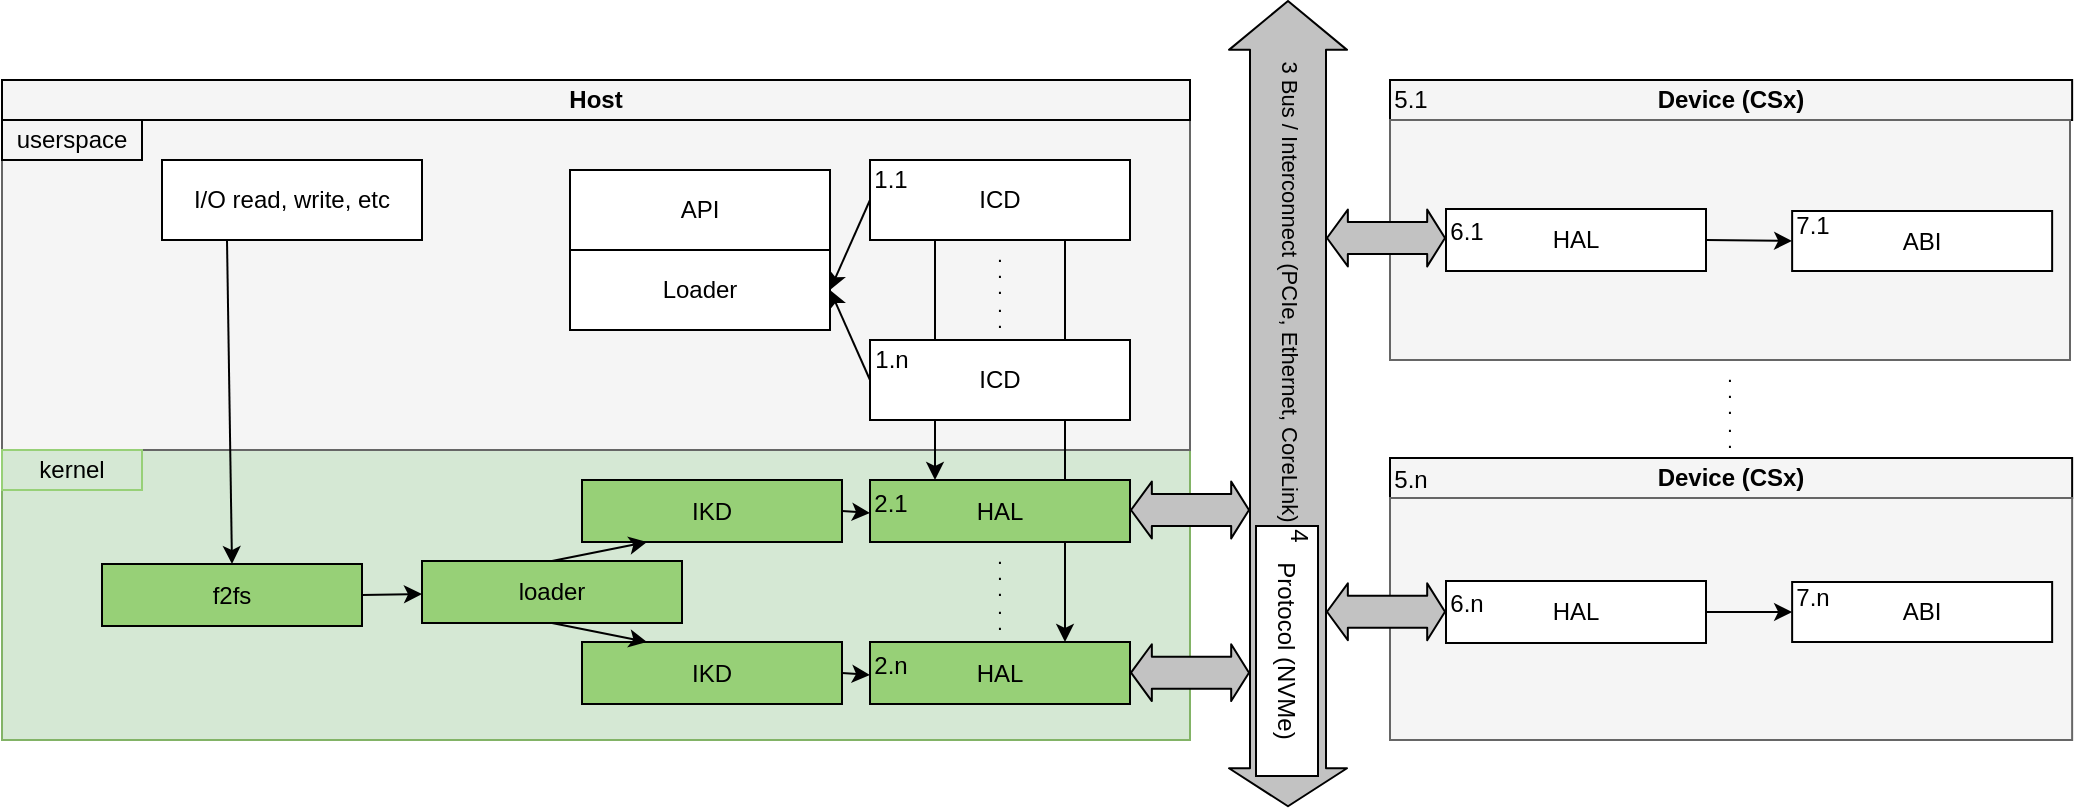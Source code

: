 <mxfile version="15.0.6" type="device"><diagram id="S2L_fBp9i6U7t1u01zK_" name="Page-1"><mxGraphModel dx="1660" dy="418" grid="1" gridSize="10" guides="1" tooltips="1" connect="1" arrows="1" fold="1" page="1" pageScale="1" pageWidth="850" pageHeight="1100" math="0" shadow="0"><root><mxCell id="0"/><mxCell id="1" parent="0"/><mxCell id="i_0_BjyM4eRB5BnsNZBt-20" value="" style="rounded=0;whiteSpace=wrap;html=1;fillColor=#d5e8d4;strokeColor=#82b366;" parent="1" vertex="1"><mxGeometry x="-220" y="265" width="594" height="145" as="geometry"/></mxCell><mxCell id="i_0_BjyM4eRB5BnsNZBt-16" value="" style="rounded=0;whiteSpace=wrap;html=1;strokeColor=#666666;fontColor=#333333;fillColor=#F5F5F5;" parent="1" vertex="1"><mxGeometry x="-220" y="100" width="594" height="165" as="geometry"/></mxCell><mxCell id="i_0_BjyM4eRB5BnsNZBt-1" value="" style="group" parent="1" vertex="1" connectable="0"><mxGeometry x="64" y="125" width="130" height="40" as="geometry"/></mxCell><mxCell id="i_0_BjyM4eRB5BnsNZBt-2" value="&lt;div&gt;API&lt;/div&gt;" style="rounded=0;whiteSpace=wrap;html=1;" parent="i_0_BjyM4eRB5BnsNZBt-1" vertex="1"><mxGeometry width="130" height="40" as="geometry"/></mxCell><mxCell id="i_0_BjyM4eRB5BnsNZBt-4" value="" style="group" parent="1" vertex="1" connectable="0"><mxGeometry x="64" y="165" width="130" height="40" as="geometry"/></mxCell><mxCell id="i_0_BjyM4eRB5BnsNZBt-5" value="Loader" style="rounded=0;whiteSpace=wrap;html=1;" parent="i_0_BjyM4eRB5BnsNZBt-4" vertex="1"><mxGeometry width="130" height="40" as="geometry"/></mxCell><mxCell id="i_0_BjyM4eRB5BnsNZBt-10" value="" style="group" parent="1" vertex="1" connectable="0"><mxGeometry x="214" y="120" width="130" height="40" as="geometry"/></mxCell><mxCell id="i_0_BjyM4eRB5BnsNZBt-11" value="ICD" style="rounded=0;whiteSpace=wrap;html=1;" parent="i_0_BjyM4eRB5BnsNZBt-10" vertex="1"><mxGeometry width="130" height="40" as="geometry"/></mxCell><mxCell id="i_0_BjyM4eRB5BnsNZBt-12" value="&lt;div&gt;1.1&lt;/div&gt;" style="rounded=0;whiteSpace=wrap;html=1;labelBackgroundColor=none;strokeColor=none;fillColor=none;" parent="i_0_BjyM4eRB5BnsNZBt-10" vertex="1"><mxGeometry width="20.8" height="20" as="geometry"/></mxCell><mxCell id="i_0_BjyM4eRB5BnsNZBt-13" value="&lt;p style=&quot;line-height: 50%&quot;&gt;&lt;/p&gt;&lt;div&gt;.&lt;/div&gt;&lt;div&gt;.&lt;/div&gt;&lt;div&gt;.&lt;/div&gt;&lt;div&gt;.&lt;/div&gt;&lt;div&gt;.&lt;br&gt;&lt;/div&gt;&lt;p&gt;&lt;/p&gt;" style="text;html=1;strokeColor=none;fillColor=none;align=center;verticalAlign=middle;whiteSpace=wrap;rounded=0;dashed=1;fontSize=7;spacing=0;fontStyle=1" parent="1" vertex="1"><mxGeometry x="214" y="160" width="130" height="50" as="geometry"/></mxCell><mxCell id="i_0_BjyM4eRB5BnsNZBt-14" value="" style="endArrow=classic;html=1;fillColor=#ffffff;fontSize=10;exitX=0;exitY=0.5;exitDx=0;exitDy=0;entryX=1;entryY=0.5;entryDx=0;entryDy=0;" parent="1" source="i_0_BjyM4eRB5BnsNZBt-8" target="i_0_BjyM4eRB5BnsNZBt-5" edge="1"><mxGeometry width="50" height="50" relative="1" as="geometry"><mxPoint x="233" y="210" as="sourcePoint"/><mxPoint x="233" y="280" as="targetPoint"/><Array as="points"/></mxGeometry></mxCell><mxCell id="i_0_BjyM4eRB5BnsNZBt-15" value="" style="endArrow=classic;html=1;fillColor=#ffffff;fontSize=10;exitX=0;exitY=0.5;exitDx=0;exitDy=0;entryX=1;entryY=0.5;entryDx=0;entryDy=0;" parent="1" source="i_0_BjyM4eRB5BnsNZBt-11" target="i_0_BjyM4eRB5BnsNZBt-5" edge="1"><mxGeometry width="50" height="50" relative="1" as="geometry"><mxPoint x="224" y="210" as="sourcePoint"/><mxPoint x="144" y="160" as="targetPoint"/><Array as="points"/></mxGeometry></mxCell><mxCell id="i_0_BjyM4eRB5BnsNZBt-27" value="" style="endArrow=classic;html=1;fillColor=#ffffff;fontSize=10;exitX=0.25;exitY=0;exitDx=0;exitDy=0;entryX=0.25;entryY=0;entryDx=0;entryDy=0;" parent="1" source="i_0_BjyM4eRB5BnsNZBt-13" target="i_0_BjyM4eRB5BnsNZBt-22" edge="1"><mxGeometry width="50" height="50" relative="1" as="geometry"><mxPoint x="184" y="210" as="sourcePoint"/><mxPoint x="184" y="280" as="targetPoint"/><Array as="points"/></mxGeometry></mxCell><mxCell id="i_0_BjyM4eRB5BnsNZBt-24" value="" style="group;fillColor=#97D077;" parent="1" vertex="1" connectable="0"><mxGeometry x="214" y="361" width="130" height="31.5" as="geometry"/></mxCell><mxCell id="i_0_BjyM4eRB5BnsNZBt-25" value="HAL" style="rounded=0;whiteSpace=wrap;html=1;fillColor=#97D077;" parent="i_0_BjyM4eRB5BnsNZBt-24" vertex="1"><mxGeometry width="130" height="31" as="geometry"/></mxCell><mxCell id="i_0_BjyM4eRB5BnsNZBt-26" value="&lt;div&gt;2.n&lt;/div&gt;" style="rounded=0;whiteSpace=wrap;html=1;labelBackgroundColor=none;strokeColor=none;fillColor=none;" parent="i_0_BjyM4eRB5BnsNZBt-24" vertex="1"><mxGeometry y="1.5" width="20.8" height="20" as="geometry"/></mxCell><mxCell id="i_0_BjyM4eRB5BnsNZBt-28" value="" style="endArrow=classic;html=1;fillColor=#ffffff;fontSize=10;exitX=0.75;exitY=0;exitDx=0;exitDy=0;entryX=0.75;entryY=0;entryDx=0;entryDy=0;" parent="1" source="i_0_BjyM4eRB5BnsNZBt-13" target="i_0_BjyM4eRB5BnsNZBt-25" edge="1"><mxGeometry width="50" height="50" relative="1" as="geometry"><mxPoint x="256.5" y="130" as="sourcePoint"/><mxPoint x="256.5" y="290" as="targetPoint"/><Array as="points"/></mxGeometry></mxCell><mxCell id="i_0_BjyM4eRB5BnsNZBt-21" value="" style="group" parent="1" vertex="1" connectable="0"><mxGeometry x="214" y="280" width="130" height="31" as="geometry"/></mxCell><mxCell id="i_0_BjyM4eRB5BnsNZBt-22" value="HAL" style="rounded=0;whiteSpace=wrap;html=1;fillColor=#97D077;" parent="i_0_BjyM4eRB5BnsNZBt-21" vertex="1"><mxGeometry width="130" height="31" as="geometry"/></mxCell><mxCell id="i_0_BjyM4eRB5BnsNZBt-23" value="&lt;div&gt;2.1&lt;/div&gt;" style="rounded=0;whiteSpace=wrap;html=1;labelBackgroundColor=none;strokeColor=none;fillColor=none;" parent="i_0_BjyM4eRB5BnsNZBt-21" vertex="1"><mxGeometry y="1.5" width="20.8" height="20" as="geometry"/></mxCell><mxCell id="i_0_BjyM4eRB5BnsNZBt-7" value="" style="group" parent="1" vertex="1" connectable="0"><mxGeometry x="214" y="210" width="130" height="40" as="geometry"/></mxCell><mxCell id="i_0_BjyM4eRB5BnsNZBt-8" value="ICD" style="rounded=0;whiteSpace=wrap;html=1;" parent="i_0_BjyM4eRB5BnsNZBt-7" vertex="1"><mxGeometry width="130" height="40" as="geometry"/></mxCell><mxCell id="i_0_BjyM4eRB5BnsNZBt-9" value="1.n" style="rounded=0;whiteSpace=wrap;html=1;labelBackgroundColor=none;strokeColor=none;fillColor=none;" parent="i_0_BjyM4eRB5BnsNZBt-7" vertex="1"><mxGeometry width="21.667" height="20" as="geometry"/></mxCell><mxCell id="i_0_BjyM4eRB5BnsNZBt-29" value="&lt;p style=&quot;line-height: 50%&quot;&gt;&lt;/p&gt;&lt;div&gt;.&lt;/div&gt;&lt;div&gt;.&lt;/div&gt;&lt;div&gt;.&lt;/div&gt;&lt;div&gt;.&lt;/div&gt;&lt;div&gt;.&lt;br&gt;&lt;/div&gt;&lt;p&gt;&lt;/p&gt;" style="text;html=1;strokeColor=none;fillColor=none;align=center;verticalAlign=middle;whiteSpace=wrap;rounded=0;dashed=1;fontSize=7;spacing=0;fontStyle=1" parent="1" vertex="1"><mxGeometry x="214" y="311" width="130" height="50" as="geometry"/></mxCell><mxCell id="i_0_BjyM4eRB5BnsNZBt-30" value="Host" style="text;html=1;align=center;verticalAlign=middle;whiteSpace=wrap;rounded=0;strokeColor=#000000;fillColor=#F5F5F5;fontStyle=1" parent="1" vertex="1"><mxGeometry x="-220" y="80" width="594" height="20" as="geometry"/></mxCell><mxCell id="i_0_BjyM4eRB5BnsNZBt-31" value="Device (CSx)" style="text;html=1;align=center;verticalAlign=middle;whiteSpace=wrap;rounded=0;strokeColor=#000000;fillColor=#F5F5F5;fontStyle=1" parent="1" vertex="1"><mxGeometry x="474" y="80" width="341.07" height="20" as="geometry"/></mxCell><mxCell id="i_0_BjyM4eRB5BnsNZBt-32" value="" style="shape=flexArrow;endArrow=classic;html=1;width=16;endSize=2.637;startArrow=block;fillColor=#C2C2C2;startSize=3.142;startWidth=11.402;endWidth=11.402;" parent="1" edge="1"><mxGeometry width="50" height="50" relative="1" as="geometry"><mxPoint x="344" y="295" as="sourcePoint"/><mxPoint x="404" y="295" as="targetPoint"/></mxGeometry></mxCell><mxCell id="i_0_BjyM4eRB5BnsNZBt-33" value="" style="shape=flexArrow;endArrow=classic;html=1;width=38;endSize=7.811;startArrow=block;fillColor=#C2C2C2;" parent="1" edge="1"><mxGeometry width="50" height="50" relative="1" as="geometry"><mxPoint x="423" y="443.63" as="sourcePoint"/><mxPoint x="423" y="40" as="targetPoint"/></mxGeometry></mxCell><mxCell id="i_0_BjyM4eRB5BnsNZBt-35" value="" style="shape=flexArrow;endArrow=classic;html=1;width=16;endSize=2.637;startArrow=block;fillColor=#C2C2C2;startSize=3.142;startWidth=11.402;endWidth=11.402;" parent="1" edge="1"><mxGeometry width="50" height="50" relative="1" as="geometry"><mxPoint x="344" y="376.33" as="sourcePoint"/><mxPoint x="404" y="376.33" as="targetPoint"/></mxGeometry></mxCell><mxCell id="i_0_BjyM4eRB5BnsNZBt-36" value="" style="rounded=0;whiteSpace=wrap;html=1;strokeColor=#666666;fontColor=#333333;fillColor=#F5F5F5;" parent="1" vertex="1"><mxGeometry x="474" y="100" width="340" height="120" as="geometry"/></mxCell><mxCell id="i_0_BjyM4eRB5BnsNZBt-37" value="&lt;div&gt;5.1&lt;/div&gt;" style="rounded=0;whiteSpace=wrap;html=1;labelBackgroundColor=none;strokeColor=none;fillColor=none;" parent="1" vertex="1"><mxGeometry x="474.0" y="80" width="20.8" height="20" as="geometry"/></mxCell><mxCell id="i_0_BjyM4eRB5BnsNZBt-38" value="&lt;p style=&quot;line-height: 50%&quot;&gt;&lt;/p&gt;&lt;div&gt;.&lt;/div&gt;&lt;div&gt;.&lt;/div&gt;&lt;div&gt;.&lt;/div&gt;&lt;div&gt;.&lt;/div&gt;&lt;div&gt;.&lt;br&gt;&lt;/div&gt;&lt;p&gt;&lt;/p&gt;" style="text;html=1;strokeColor=none;fillColor=none;align=center;verticalAlign=middle;whiteSpace=wrap;rounded=0;dashed=1;fontSize=7;spacing=0;fontStyle=1" parent="1" vertex="1"><mxGeometry x="579" y="220" width="130" height="50" as="geometry"/></mxCell><mxCell id="i_0_BjyM4eRB5BnsNZBt-39" value="Device (CSx)" style="text;html=1;align=center;verticalAlign=middle;whiteSpace=wrap;rounded=0;strokeColor=#000000;fillColor=#F5F5F5;fontStyle=1" parent="1" vertex="1"><mxGeometry x="474" y="269" width="341.07" height="20" as="geometry"/></mxCell><mxCell id="i_0_BjyM4eRB5BnsNZBt-40" value="" style="rounded=0;whiteSpace=wrap;html=1;strokeColor=#666666;fontColor=#333333;fillColor=#F5F5F5;" parent="1" vertex="1"><mxGeometry x="474" y="289" width="341.07" height="121" as="geometry"/></mxCell><mxCell id="i_0_BjyM4eRB5BnsNZBt-41" value="&lt;div&gt;5.n&lt;/div&gt;" style="rounded=0;whiteSpace=wrap;html=1;labelBackgroundColor=none;strokeColor=none;fillColor=none;" parent="1" vertex="1"><mxGeometry x="474.0" y="270" width="20.8" height="20" as="geometry"/></mxCell><mxCell id="i_0_BjyM4eRB5BnsNZBt-42" value="" style="group" parent="1" vertex="1" connectable="0"><mxGeometry x="675.07" y="331" width="130" height="30" as="geometry"/></mxCell><mxCell id="i_0_BjyM4eRB5BnsNZBt-43" value="&lt;div&gt;ABI&lt;/div&gt;" style="rounded=0;whiteSpace=wrap;html=1;" parent="i_0_BjyM4eRB5BnsNZBt-42" vertex="1"><mxGeometry width="130" height="30" as="geometry"/></mxCell><mxCell id="i_0_BjyM4eRB5BnsNZBt-44" value="&lt;div&gt;7.n&lt;/div&gt;" style="rounded=0;whiteSpace=wrap;html=1;labelBackgroundColor=none;strokeColor=none;fillColor=none;" parent="i_0_BjyM4eRB5BnsNZBt-42" vertex="1"><mxGeometry width="20.8" height="15" as="geometry"/></mxCell><mxCell id="i_0_BjyM4eRB5BnsNZBt-45" value="" style="group" parent="1" vertex="1" connectable="0"><mxGeometry x="502" y="330.5" width="130" height="31" as="geometry"/></mxCell><mxCell id="i_0_BjyM4eRB5BnsNZBt-46" value="HAL" style="rounded=0;whiteSpace=wrap;html=1;fillColor=#FFFFFF;" parent="i_0_BjyM4eRB5BnsNZBt-45" vertex="1"><mxGeometry width="130" height="31" as="geometry"/></mxCell><mxCell id="i_0_BjyM4eRB5BnsNZBt-47" value="&lt;div&gt;6.n&lt;/div&gt;" style="rounded=0;whiteSpace=wrap;html=1;labelBackgroundColor=none;strokeColor=none;fillColor=none;" parent="i_0_BjyM4eRB5BnsNZBt-45" vertex="1"><mxGeometry y="1.5" width="20.8" height="20" as="geometry"/></mxCell><mxCell id="i_0_BjyM4eRB5BnsNZBt-48" value="" style="group" parent="1" vertex="1" connectable="0"><mxGeometry x="675.07" y="145.5" width="130" height="30" as="geometry"/></mxCell><mxCell id="i_0_BjyM4eRB5BnsNZBt-49" value="&lt;div&gt;ABI&lt;/div&gt;" style="rounded=0;whiteSpace=wrap;html=1;" parent="i_0_BjyM4eRB5BnsNZBt-48" vertex="1"><mxGeometry width="130" height="30" as="geometry"/></mxCell><mxCell id="i_0_BjyM4eRB5BnsNZBt-50" value="&lt;div&gt;7.1&lt;/div&gt;" style="rounded=0;whiteSpace=wrap;html=1;labelBackgroundColor=none;strokeColor=none;fillColor=none;" parent="i_0_BjyM4eRB5BnsNZBt-48" vertex="1"><mxGeometry width="20.8" height="15" as="geometry"/></mxCell><mxCell id="i_0_BjyM4eRB5BnsNZBt-51" value="" style="group" parent="1" vertex="1" connectable="0"><mxGeometry x="502" y="144.5" width="130" height="31" as="geometry"/></mxCell><mxCell id="i_0_BjyM4eRB5BnsNZBt-52" value="HAL" style="rounded=0;whiteSpace=wrap;html=1;fillColor=#FFFFFF;" parent="i_0_BjyM4eRB5BnsNZBt-51" vertex="1"><mxGeometry width="130" height="31" as="geometry"/></mxCell><mxCell id="i_0_BjyM4eRB5BnsNZBt-53" value="&lt;div&gt;6.1&lt;/div&gt;" style="rounded=0;whiteSpace=wrap;html=1;labelBackgroundColor=none;strokeColor=none;fillColor=none;" parent="i_0_BjyM4eRB5BnsNZBt-51" vertex="1"><mxGeometry y="1.5" width="20.8" height="20" as="geometry"/></mxCell><mxCell id="i_0_BjyM4eRB5BnsNZBt-58" value="" style="shape=flexArrow;endArrow=classic;html=1;width=16;endSize=2.637;startArrow=block;fillColor=#C2C2C2;startSize=3.142;startWidth=11.402;endWidth=11.402;" parent="1" edge="1"><mxGeometry width="50" height="50" relative="1" as="geometry"><mxPoint x="442" y="345.88" as="sourcePoint"/><mxPoint x="502" y="345.88" as="targetPoint"/></mxGeometry></mxCell><mxCell id="i_0_BjyM4eRB5BnsNZBt-60" value="" style="shape=flexArrow;endArrow=classic;html=1;width=16;endSize=2.637;startArrow=block;fillColor=#C2C2C2;startSize=3.142;startWidth=11.402;endWidth=11.402;" parent="1" edge="1"><mxGeometry width="50" height="50" relative="1" as="geometry"><mxPoint x="442" y="159.0" as="sourcePoint"/><mxPoint x="502" y="159.0" as="targetPoint"/></mxGeometry></mxCell><mxCell id="i_0_BjyM4eRB5BnsNZBt-61" value="" style="endArrow=classic;html=1;fillColor=#ffffff;fontSize=10;exitX=1;exitY=0.5;exitDx=0;exitDy=0;entryX=0;entryY=1;entryDx=0;entryDy=0;" parent="1" source="i_0_BjyM4eRB5BnsNZBt-46" target="i_0_BjyM4eRB5BnsNZBt-44" edge="1"><mxGeometry width="50" height="50" relative="1" as="geometry"><mxPoint x="321.5" y="170" as="sourcePoint"/><mxPoint x="321.5" y="371" as="targetPoint"/><Array as="points"/></mxGeometry></mxCell><mxCell id="i_0_BjyM4eRB5BnsNZBt-62" value="" style="endArrow=classic;html=1;fillColor=#ffffff;fontSize=10;entryX=0;entryY=0.5;entryDx=0;entryDy=0;exitX=1;exitY=0.5;exitDx=0;exitDy=0;" parent="1" source="i_0_BjyM4eRB5BnsNZBt-52" target="i_0_BjyM4eRB5BnsNZBt-49" edge="1"><mxGeometry width="50" height="50" relative="1" as="geometry"><mxPoint x="659" y="183.17" as="sourcePoint"/><mxPoint x="713.07" y="205" as="targetPoint"/><Array as="points"/></mxGeometry></mxCell><mxCell id="i_0_BjyM4eRB5BnsNZBt-69" value="3 Bus / Interconnect (PCIe, Ethernet, CoreLink)" style="edgeLabel;html=1;align=center;verticalAlign=middle;resizable=0;points=[];labelBackgroundColor=none;rotation=90;" parent="1" vertex="1" connectable="0"><mxGeometry x="424.005" y="184.996" as="geometry"/></mxCell><mxCell id="i_0_BjyM4eRB5BnsNZBt-70" value="Protocol (NVMe)" style="rounded=0;whiteSpace=wrap;html=1;rotation=90;" parent="1" vertex="1"><mxGeometry x="360" y="350" width="125" height="31" as="geometry"/></mxCell><mxCell id="i_0_BjyM4eRB5BnsNZBt-75" value="4" style="rounded=0;whiteSpace=wrap;html=1;labelBackgroundColor=none;strokeColor=none;fillColor=none;rotation=90;" parent="1" vertex="1"><mxGeometry x="424.54" y="300" width="8.929" height="15" as="geometry"/></mxCell><mxCell id="i_0_BjyM4eRB5BnsNZBt-76" value="userspace" style="text;html=1;fillColor=none;align=center;verticalAlign=middle;whiteSpace=wrap;rounded=0;strokeColor=#000000;" parent="1" vertex="1"><mxGeometry x="-220" y="100" width="70" height="20" as="geometry"/></mxCell><mxCell id="i_0_BjyM4eRB5BnsNZBt-77" value="kernel" style="text;html=1;fillColor=none;align=center;verticalAlign=middle;whiteSpace=wrap;rounded=0;strokeColor=#97D077;" parent="1" vertex="1"><mxGeometry x="-220" y="265" width="70" height="20" as="geometry"/></mxCell><mxCell id="nUIsV-gCeC4iNbI2lIwb-3" value="f2" style="group" vertex="1" connectable="0" parent="1"><mxGeometry x="-170" y="322" width="130" height="31" as="geometry"/></mxCell><mxCell id="nUIsV-gCeC4iNbI2lIwb-4" value="f2fs" style="rounded=0;whiteSpace=wrap;html=1;fillColor=#97D077;" vertex="1" parent="nUIsV-gCeC4iNbI2lIwb-3"><mxGeometry width="130" height="31" as="geometry"/></mxCell><mxCell id="nUIsV-gCeC4iNbI2lIwb-9" value="" style="endArrow=classic;html=1;fillColor=#ffffff;fontSize=10;exitX=0.25;exitY=1;exitDx=0;exitDy=0;" edge="1" parent="1" source="nUIsV-gCeC4iNbI2lIwb-8"><mxGeometry width="50" height="50" relative="1" as="geometry"><mxPoint x="-44.5" y="306" as="sourcePoint"/><mxPoint x="-105" y="322" as="targetPoint"/><Array as="points"/></mxGeometry></mxCell><mxCell id="nUIsV-gCeC4iNbI2lIwb-8" value="I/O read, write, etc" style="rounded=0;whiteSpace=wrap;html=1;" vertex="1" parent="1"><mxGeometry x="-140" y="120" width="130" height="40" as="geometry"/></mxCell><mxCell id="nUIsV-gCeC4iNbI2lIwb-17" value="" style="endArrow=classic;html=1;fillColor=#ffffff;fontSize=10;exitX=1;exitY=0.5;exitDx=0;exitDy=0;" edge="1" parent="1" source="nUIsV-gCeC4iNbI2lIwb-4" target="nUIsV-gCeC4iNbI2lIwb-29"><mxGeometry width="50" height="50" relative="1" as="geometry"><mxPoint x="-97.5" y="170" as="sourcePoint"/><mxPoint x="10" y="335.75" as="targetPoint"/><Array as="points"/></mxGeometry></mxCell><mxCell id="nUIsV-gCeC4iNbI2lIwb-28" value="f2" style="group" vertex="1" connectable="0" parent="1"><mxGeometry x="-10" y="320.5" width="130" height="31" as="geometry"/></mxCell><mxCell id="nUIsV-gCeC4iNbI2lIwb-29" value="loader" style="rounded=0;whiteSpace=wrap;html=1;fillColor=#97D077;" vertex="1" parent="nUIsV-gCeC4iNbI2lIwb-28"><mxGeometry width="130" height="31" as="geometry"/></mxCell><mxCell id="nUIsV-gCeC4iNbI2lIwb-30" value="f2" style="group" vertex="1" connectable="0" parent="1"><mxGeometry x="70" y="280" width="130" height="31" as="geometry"/></mxCell><mxCell id="nUIsV-gCeC4iNbI2lIwb-31" value="IKD" style="rounded=0;whiteSpace=wrap;html=1;fillColor=#97D077;" vertex="1" parent="nUIsV-gCeC4iNbI2lIwb-30"><mxGeometry width="130" height="31" as="geometry"/></mxCell><mxCell id="nUIsV-gCeC4iNbI2lIwb-32" value="f2" style="group" vertex="1" connectable="0" parent="1"><mxGeometry x="70" y="361" width="130" height="31" as="geometry"/></mxCell><mxCell id="nUIsV-gCeC4iNbI2lIwb-33" value="IKD" style="rounded=0;whiteSpace=wrap;html=1;fillColor=#97D077;" vertex="1" parent="nUIsV-gCeC4iNbI2lIwb-32"><mxGeometry width="130" height="31" as="geometry"/></mxCell><mxCell id="nUIsV-gCeC4iNbI2lIwb-36" value="" style="endArrow=classic;html=1;fillColor=#ffffff;fontSize=10;exitX=0.5;exitY=0;exitDx=0;exitDy=0;entryX=0.25;entryY=1;entryDx=0;entryDy=0;" edge="1" parent="1" source="nUIsV-gCeC4iNbI2lIwb-29" target="nUIsV-gCeC4iNbI2lIwb-31"><mxGeometry width="50" height="50" relative="1" as="geometry"><mxPoint x="-30.0" y="347.5" as="sourcePoint"/><mxPoint x="2.274e-13" y="347.026" as="targetPoint"/><Array as="points"/></mxGeometry></mxCell><mxCell id="nUIsV-gCeC4iNbI2lIwb-37" value="" style="endArrow=classic;html=1;fillColor=#ffffff;fontSize=10;exitX=0.5;exitY=1;exitDx=0;exitDy=0;entryX=0.25;entryY=0;entryDx=0;entryDy=0;" edge="1" parent="1" source="nUIsV-gCeC4iNbI2lIwb-29" target="nUIsV-gCeC4iNbI2lIwb-33"><mxGeometry width="50" height="50" relative="1" as="geometry"><mxPoint x="65" y="330.5" as="sourcePoint"/><mxPoint x="112.5" y="321" as="targetPoint"/><Array as="points"/></mxGeometry></mxCell><mxCell id="nUIsV-gCeC4iNbI2lIwb-38" value="" style="endArrow=classic;html=1;fillColor=#ffffff;fontSize=10;exitX=1;exitY=0.5;exitDx=0;exitDy=0;entryX=0;entryY=0.75;entryDx=0;entryDy=0;" edge="1" parent="1" source="nUIsV-gCeC4iNbI2lIwb-31" target="i_0_BjyM4eRB5BnsNZBt-23"><mxGeometry width="50" height="50" relative="1" as="geometry"><mxPoint x="65" y="361.5" as="sourcePoint"/><mxPoint x="112.5" y="371" as="targetPoint"/><Array as="points"/></mxGeometry></mxCell><mxCell id="nUIsV-gCeC4iNbI2lIwb-39" value="" style="endArrow=classic;html=1;fillColor=#ffffff;fontSize=10;exitX=1;exitY=0.5;exitDx=0;exitDy=0;entryX=0;entryY=0.75;entryDx=0;entryDy=0;" edge="1" parent="1" source="nUIsV-gCeC4iNbI2lIwb-33" target="i_0_BjyM4eRB5BnsNZBt-26"><mxGeometry width="50" height="50" relative="1" as="geometry"><mxPoint x="210" y="349" as="sourcePoint"/><mxPoint x="224" y="350.0" as="targetPoint"/><Array as="points"/></mxGeometry></mxCell></root></mxGraphModel></diagram></mxfile>